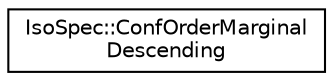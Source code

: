 digraph "Graphical Class Hierarchy"
{
  edge [fontname="Helvetica",fontsize="10",labelfontname="Helvetica",labelfontsize="10"];
  node [fontname="Helvetica",fontsize="10",shape=record];
  rankdir="LR";
  Node0 [label="IsoSpec::ConfOrderMarginal\lDescending",height=0.2,width=0.4,color="black", fillcolor="white", style="filled",URL="$class_iso_spec_1_1_conf_order_marginal_descending.html"];
}
